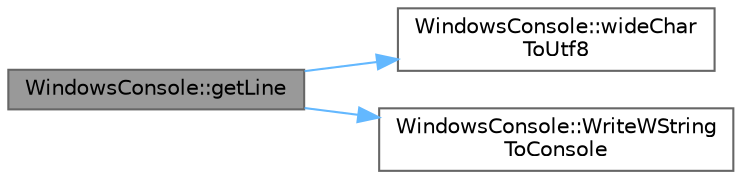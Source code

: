 digraph "WindowsConsole::getLine"
{
 // LATEX_PDF_SIZE
  bgcolor="transparent";
  edge [fontname=Helvetica,fontsize=10,labelfontname=Helvetica,labelfontsize=10];
  node [fontname=Helvetica,fontsize=10,shape=box,height=0.2,width=0.4];
  rankdir="LR";
  Node1 [id="Node000001",label="WindowsConsole::getLine",height=0.2,width=0.4,color="gray40", fillcolor="grey60", style="filled", fontcolor="black",tooltip="Reads a line of UTF-8 encoded input from the console using raw input mode."];
  Node1 -> Node2 [id="edge1_Node000001_Node000002",color="steelblue1",style="solid",tooltip=" "];
  Node2 [id="Node000002",label="WindowsConsole::wideChar\lToUtf8",height=0.2,width=0.4,color="grey40", fillcolor="white", style="filled",URL="$dc/dc2/namespace_windows_console.html#aa99f704c460342cccef8980fb8453db0",tooltip="Converts a wide character to a UTF-8 encoded std::string."];
  Node1 -> Node3 [id="edge2_Node000001_Node000003",color="steelblue1",style="solid",tooltip=" "];
  Node3 [id="Node000003",label="WindowsConsole::WriteWString\lToConsole",height=0.2,width=0.4,color="grey40", fillcolor="white", style="filled",URL="$dc/dc2/namespace_windows_console.html#afcfbd1b378b5776b5f7c837940c09f7a",tooltip="Writes a wide-character string (std::wstring) directly to the Windows console."];
}
